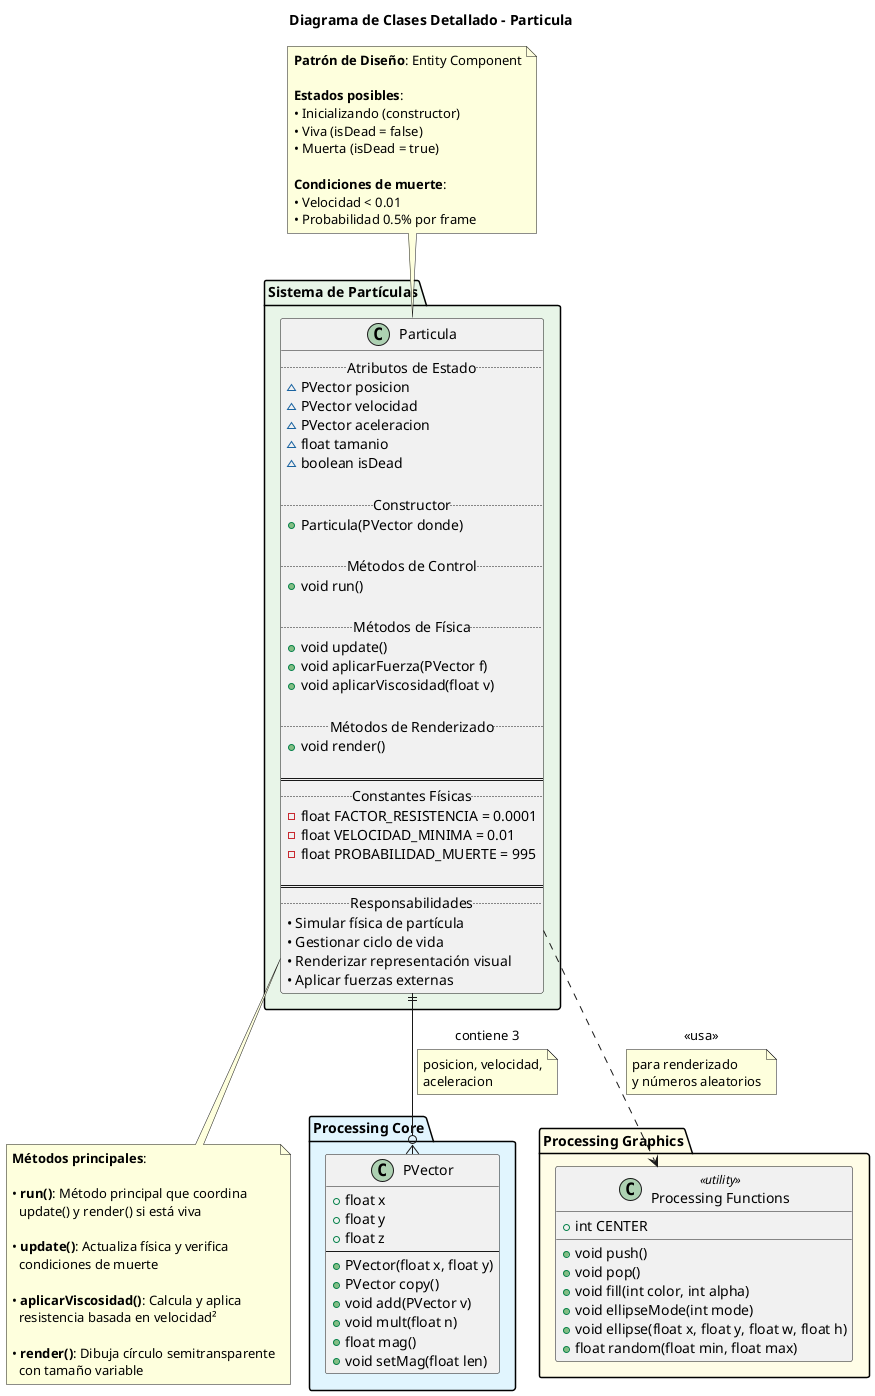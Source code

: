 @startuml particula_detailed_class

title Diagrama de Clases Detallado - Particula

!define LIGHTBLUE #E1F5FE
!define LIGHTGREEN #E8F5E8
!define LIGHTYELLOW #FFFDE7

package "Processing Core" LIGHTBLUE {
  class PVector {
    +float x
    +float y
    +float z
    --
    +PVector(float x, float y)
    +PVector copy()
    +void add(PVector v)
    +void mult(float n)
    +float mag()
    +void setMag(float len)
  }
}

package "Sistema de Partículas" LIGHTGREEN {
  
  class Particula {
    .. Atributos de Estado ..
    ~PVector posicion
    ~PVector velocidad  
    ~PVector aceleracion
    ~float tamanio
    ~boolean isDead
    
    .. Constructor ..
    +Particula(PVector donde)
    
    .. Métodos de Control ..
    +void run()
    
    .. Métodos de Física ..
    +void update()
    +void aplicarFuerza(PVector f)
    +void aplicarViscosidad(float v)
    
    .. Métodos de Renderizado ..
    +void render()
    
    ====
    .. Constantes Físicas ..
    -float FACTOR_RESISTENCIA = 0.0001
    -float VELOCIDAD_MINIMA = 0.01
    -float PROBABILIDAD_MUERTE = 995
    
    ====
    .. Responsabilidades ..
    • Simular física de partícula
    • Gestionar ciclo de vida
    • Renderizar representación visual
    • Aplicar fuerzas externas
  }
}

package "Processing Graphics" LIGHTYELLOW {
  class "Processing Functions" as ProcessingFuncs <<utility>> {
    +void push()
    +void pop()
    +void fill(int color, int alpha)
    +void ellipseMode(int mode)
    +void ellipse(float x, float y, float w, float h)
    +float random(float min, float max)
    +int CENTER
  }
}

' Relaciones de composición
Particula ||--o{ PVector : "contiene 3"
note on link : posicion, velocidad,\naceleracion

' Relaciones de dependencia
Particula ..> ProcessingFuncs : "<<usa>>"
note on link : para renderizado\ny números aleatorios

' Notas explicativas
note top of Particula
  **Patrón de Diseño**: Entity Component
  
  **Estados posibles**:
  • Inicializando (constructor)
  • Viva (isDead = false)
  • Muerta (isDead = true)
  
  **Condiciones de muerte**:
  • Velocidad < 0.01
  • Probabilidad 0.5% por frame
end note

note bottom of Particula
  **Métodos principales**:
  
  • **run()**: Método principal que coordina
    update() y render() si está viva
    
  • **update()**: Actualiza física y verifica
    condiciones de muerte
    
  • **aplicarViscosidad()**: Calcula y aplica
    resistencia basada en velocidad²
    
  • **render()**: Dibuja círculo semitransparente
    con tamaño variable
end note

@enduml